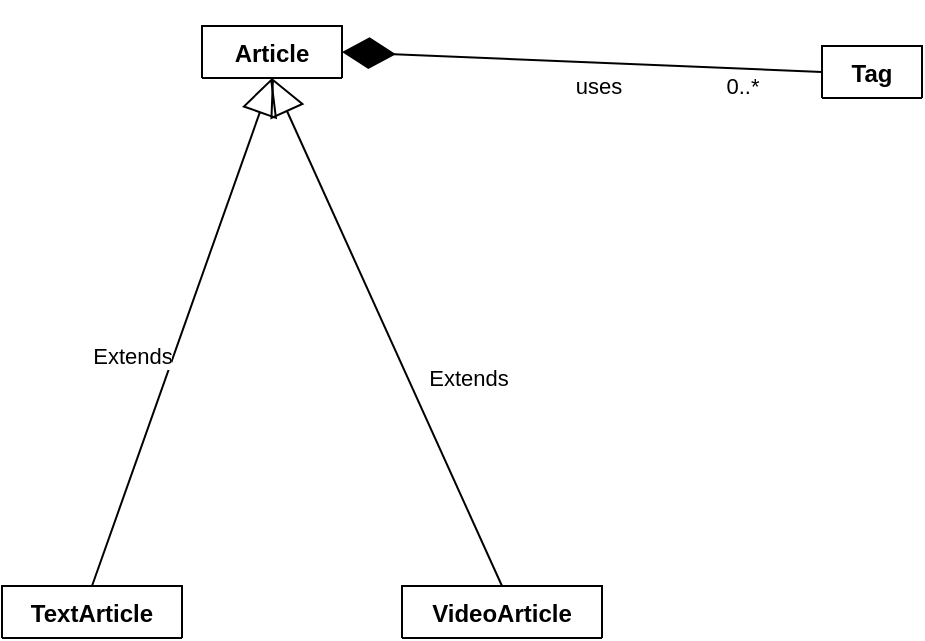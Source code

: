 <mxfile version="13.10.9" type="github">
  <diagram id="Vd4rNCXtSsH7h7m5AwRn" name="Article">
    <mxGraphModel dx="786" dy="486" grid="1" gridSize="10" guides="1" tooltips="1" connect="1" arrows="1" fold="1" page="1" pageScale="1" pageWidth="827" pageHeight="1169" math="0" shadow="0">
      <root>
        <mxCell id="5uMioibvbi96hbgjhdTk-0" />
        <mxCell id="5uMioibvbi96hbgjhdTk-1" parent="5uMioibvbi96hbgjhdTk-0" />
        <mxCell id="5uMioibvbi96hbgjhdTk-2" value="Article" style="swimlane;fontStyle=1;align=center;verticalAlign=top;childLayout=stackLayout;horizontal=1;startSize=26;horizontalStack=0;resizeParent=1;resizeParentMax=0;resizeLast=0;collapsible=1;marginBottom=0;" parent="5uMioibvbi96hbgjhdTk-1" vertex="1" collapsed="1">
          <mxGeometry x="280" y="140" width="70" height="26" as="geometry">
            <mxRectangle x="280" y="140" width="160" height="200" as="alternateBounds" />
          </mxGeometry>
        </mxCell>
        <mxCell id="5uMioibvbi96hbgjhdTk-3" value="+ title: string&#xa;+ author: string&#xa;- tags: string[]" style="text;strokeColor=none;fillColor=none;align=left;verticalAlign=top;spacingLeft=4;spacingRight=4;overflow=hidden;rotatable=0;points=[[0,0.5],[1,0.5]];portConstraint=eastwest;" parent="5uMioibvbi96hbgjhdTk-2" vertex="1">
          <mxGeometry y="26" width="70" height="54" as="geometry" />
        </mxCell>
        <mxCell id="5uMioibvbi96hbgjhdTk-4" value="" style="line;strokeWidth=1;fillColor=none;align=left;verticalAlign=middle;spacingTop=-1;spacingLeft=3;spacingRight=3;rotatable=0;labelPosition=right;points=[];portConstraint=eastwest;" parent="5uMioibvbi96hbgjhdTk-2" vertex="1">
          <mxGeometry y="80" width="70" height="8" as="geometry" />
        </mxCell>
        <mxCell id="5uMioibvbi96hbgjhdTk-5" value="+ addTag(string): bool&#xa;+ removeTag(string): bool&#xa;+ getTags(): string[] " style="text;strokeColor=none;fillColor=none;align=left;verticalAlign=top;spacingLeft=4;spacingRight=4;overflow=hidden;rotatable=0;points=[[0,0.5],[1,0.5]];portConstraint=eastwest;" parent="5uMioibvbi96hbgjhdTk-2" vertex="1">
          <mxGeometry y="88" width="70" height="112" as="geometry" />
        </mxCell>
        <mxCell id="5uMioibvbi96hbgjhdTk-6" value="Tag" style="swimlane;fontStyle=1;align=center;verticalAlign=top;childLayout=stackLayout;horizontal=1;startSize=26;horizontalStack=0;resizeParent=1;resizeParentMax=0;resizeLast=0;collapsible=1;marginBottom=0;" parent="5uMioibvbi96hbgjhdTk-1" vertex="1" collapsed="1">
          <mxGeometry x="590" y="150" width="50" height="26" as="geometry">
            <mxRectangle x="590" y="150" width="140" height="100" as="alternateBounds" />
          </mxGeometry>
        </mxCell>
        <mxCell id="5uMioibvbi96hbgjhdTk-7" value="+ Tag: string&#xa;" style="text;strokeColor=none;fillColor=none;align=left;verticalAlign=top;spacingLeft=4;spacingRight=4;overflow=hidden;rotatable=0;points=[[0,0.5],[1,0.5]];portConstraint=eastwest;" parent="5uMioibvbi96hbgjhdTk-6" vertex="1">
          <mxGeometry y="26" width="50" height="24" as="geometry" />
        </mxCell>
        <mxCell id="5uMioibvbi96hbgjhdTk-8" value="" style="line;strokeWidth=1;fillColor=none;align=left;verticalAlign=middle;spacingTop=-1;spacingLeft=3;spacingRight=3;rotatable=0;labelPosition=right;points=[];portConstraint=eastwest;" parent="5uMioibvbi96hbgjhdTk-6" vertex="1">
          <mxGeometry y="50" width="50" height="8" as="geometry" />
        </mxCell>
        <mxCell id="5uMioibvbi96hbgjhdTk-9" value="+ isPhrase(): bool&#xa;+ getSize(): int" style="text;strokeColor=none;fillColor=none;align=left;verticalAlign=top;spacingLeft=4;spacingRight=4;overflow=hidden;rotatable=0;points=[[0,0.5],[1,0.5]];portConstraint=eastwest;" parent="5uMioibvbi96hbgjhdTk-6" vertex="1">
          <mxGeometry y="58" width="50" height="42" as="geometry" />
        </mxCell>
        <mxCell id="5uMioibvbi96hbgjhdTk-15" value="TextArticle" style="swimlane;fontStyle=1;align=center;verticalAlign=top;childLayout=stackLayout;horizontal=1;startSize=26;horizontalStack=0;resizeParent=1;resizeParentMax=0;resizeLast=0;collapsible=1;marginBottom=0;" parent="5uMioibvbi96hbgjhdTk-1" vertex="1" collapsed="1">
          <mxGeometry x="180" y="420" width="90" height="26" as="geometry">
            <mxRectangle x="180" y="420" width="160" height="130" as="alternateBounds" />
          </mxGeometry>
        </mxCell>
        <mxCell id="5uMioibvbi96hbgjhdTk-16" value="- size: int&#xa;" style="text;strokeColor=none;fillColor=none;align=left;verticalAlign=top;spacingLeft=4;spacingRight=4;overflow=hidden;rotatable=0;points=[[0,0.5],[1,0.5]];portConstraint=eastwest;" parent="5uMioibvbi96hbgjhdTk-15" vertex="1">
          <mxGeometry y="26" width="90" height="54" as="geometry" />
        </mxCell>
        <mxCell id="5uMioibvbi96hbgjhdTk-17" value="" style="line;strokeWidth=1;fillColor=none;align=left;verticalAlign=middle;spacingTop=-1;spacingLeft=3;spacingRight=3;rotatable=0;labelPosition=right;points=[];portConstraint=eastwest;" parent="5uMioibvbi96hbgjhdTk-15" vertex="1">
          <mxGeometry y="80" width="90" height="8" as="geometry" />
        </mxCell>
        <mxCell id="5uMioibvbi96hbgjhdTk-18" value="+ getSize(): int&#xa;+ print(): void" style="text;strokeColor=none;fillColor=none;align=left;verticalAlign=top;spacingLeft=4;spacingRight=4;overflow=hidden;rotatable=0;points=[[0,0.5],[1,0.5]];portConstraint=eastwest;" parent="5uMioibvbi96hbgjhdTk-15" vertex="1">
          <mxGeometry y="88" width="90" height="42" as="geometry" />
        </mxCell>
        <mxCell id="2xfxii0tXd6Dl0owVV2G-0" value="Extends" style="endArrow=block;endSize=16;endFill=0;html=1;entryX=0.5;entryY=1;entryDx=0;entryDy=0;exitX=0.5;exitY=0;exitDx=0;exitDy=0;" parent="5uMioibvbi96hbgjhdTk-1" source="5uMioibvbi96hbgjhdTk-15" target="5uMioibvbi96hbgjhdTk-2" edge="1">
          <mxGeometry x="-0.146" y="20" width="160" relative="1" as="geometry">
            <mxPoint x="280" y="350" as="sourcePoint" />
            <mxPoint x="440" y="350" as="targetPoint" />
            <mxPoint as="offset" />
          </mxGeometry>
        </mxCell>
        <mxCell id="2xfxii0tXd6Dl0owVV2G-1" value="VideoArticle" style="swimlane;fontStyle=1;align=center;verticalAlign=top;childLayout=stackLayout;horizontal=1;startSize=26;horizontalStack=0;resizeParent=1;resizeParentMax=0;resizeLast=0;collapsible=1;marginBottom=0;" parent="5uMioibvbi96hbgjhdTk-1" vertex="1" collapsed="1">
          <mxGeometry x="380" y="420" width="100" height="26" as="geometry">
            <mxRectangle x="380" y="420" width="160" height="130" as="alternateBounds" />
          </mxGeometry>
        </mxCell>
        <mxCell id="2xfxii0tXd6Dl0owVV2G-2" value="- duration: int&#xa;" style="text;strokeColor=none;fillColor=none;align=left;verticalAlign=top;spacingLeft=4;spacingRight=4;overflow=hidden;rotatable=0;points=[[0,0.5],[1,0.5]];portConstraint=eastwest;" parent="2xfxii0tXd6Dl0owVV2G-1" vertex="1">
          <mxGeometry y="26" width="100" height="54" as="geometry" />
        </mxCell>
        <mxCell id="2xfxii0tXd6Dl0owVV2G-3" value="" style="line;strokeWidth=1;fillColor=none;align=left;verticalAlign=middle;spacingTop=-1;spacingLeft=3;spacingRight=3;rotatable=0;labelPosition=right;points=[];portConstraint=eastwest;" parent="2xfxii0tXd6Dl0owVV2G-1" vertex="1">
          <mxGeometry y="80" width="100" height="8" as="geometry" />
        </mxCell>
        <mxCell id="2xfxii0tXd6Dl0owVV2G-4" value="+ getDuration(): int&#xa;+ play(): void" style="text;strokeColor=none;fillColor=none;align=left;verticalAlign=top;spacingLeft=4;spacingRight=4;overflow=hidden;rotatable=0;points=[[0,0.5],[1,0.5]];portConstraint=eastwest;" parent="2xfxii0tXd6Dl0owVV2G-1" vertex="1">
          <mxGeometry y="88" width="100" height="42" as="geometry" />
        </mxCell>
        <mxCell id="2xfxii0tXd6Dl0owVV2G-5" value="Extends" style="endArrow=block;endSize=16;endFill=0;html=1;entryX=0.5;entryY=1;entryDx=0;entryDy=0;exitX=0.5;exitY=0;exitDx=0;exitDy=0;" parent="5uMioibvbi96hbgjhdTk-1" source="2xfxii0tXd6Dl0owVV2G-1" target="5uMioibvbi96hbgjhdTk-2" edge="1">
          <mxGeometry x="-0.268" y="-27" width="160" relative="1" as="geometry">
            <mxPoint x="220" y="240" as="sourcePoint" />
            <mxPoint x="325" y="176" as="targetPoint" />
            <mxPoint as="offset" />
          </mxGeometry>
        </mxCell>
        <mxCell id="2xfxii0tXd6Dl0owVV2G-6" value="" style="endArrow=diamondThin;endFill=1;endSize=24;html=1;entryX=1;entryY=0.5;entryDx=0;entryDy=0;exitX=0;exitY=0.5;exitDx=0;exitDy=0;" parent="5uMioibvbi96hbgjhdTk-1" source="5uMioibvbi96hbgjhdTk-7" target="5uMioibvbi96hbgjhdTk-3" edge="1">
          <mxGeometry width="160" relative="1" as="geometry">
            <mxPoint x="580" y="240" as="sourcePoint" />
            <mxPoint x="430" y="240" as="targetPoint" />
          </mxGeometry>
        </mxCell>
        <mxCell id="2xfxii0tXd6Dl0owVV2G-9" value="0..*" style="edgeLabel;html=1;align=center;verticalAlign=middle;resizable=0;points=[];" parent="2xfxii0tXd6Dl0owVV2G-6" vertex="1" connectable="0">
          <mxGeometry x="-0.322" y="2" relative="1" as="geometry">
            <mxPoint x="41.01" y="8.37" as="offset" />
          </mxGeometry>
        </mxCell>
        <mxCell id="2xfxii0tXd6Dl0owVV2G-10" value="uses" style="edgeLabel;html=1;align=center;verticalAlign=middle;resizable=0;points=[];" parent="2xfxii0tXd6Dl0owVV2G-6" vertex="1" connectable="0">
          <mxGeometry x="-0.067" y="-3" relative="1" as="geometry">
            <mxPoint y="14.66" as="offset" />
          </mxGeometry>
        </mxCell>
      </root>
    </mxGraphModel>
  </diagram>
</mxfile>
